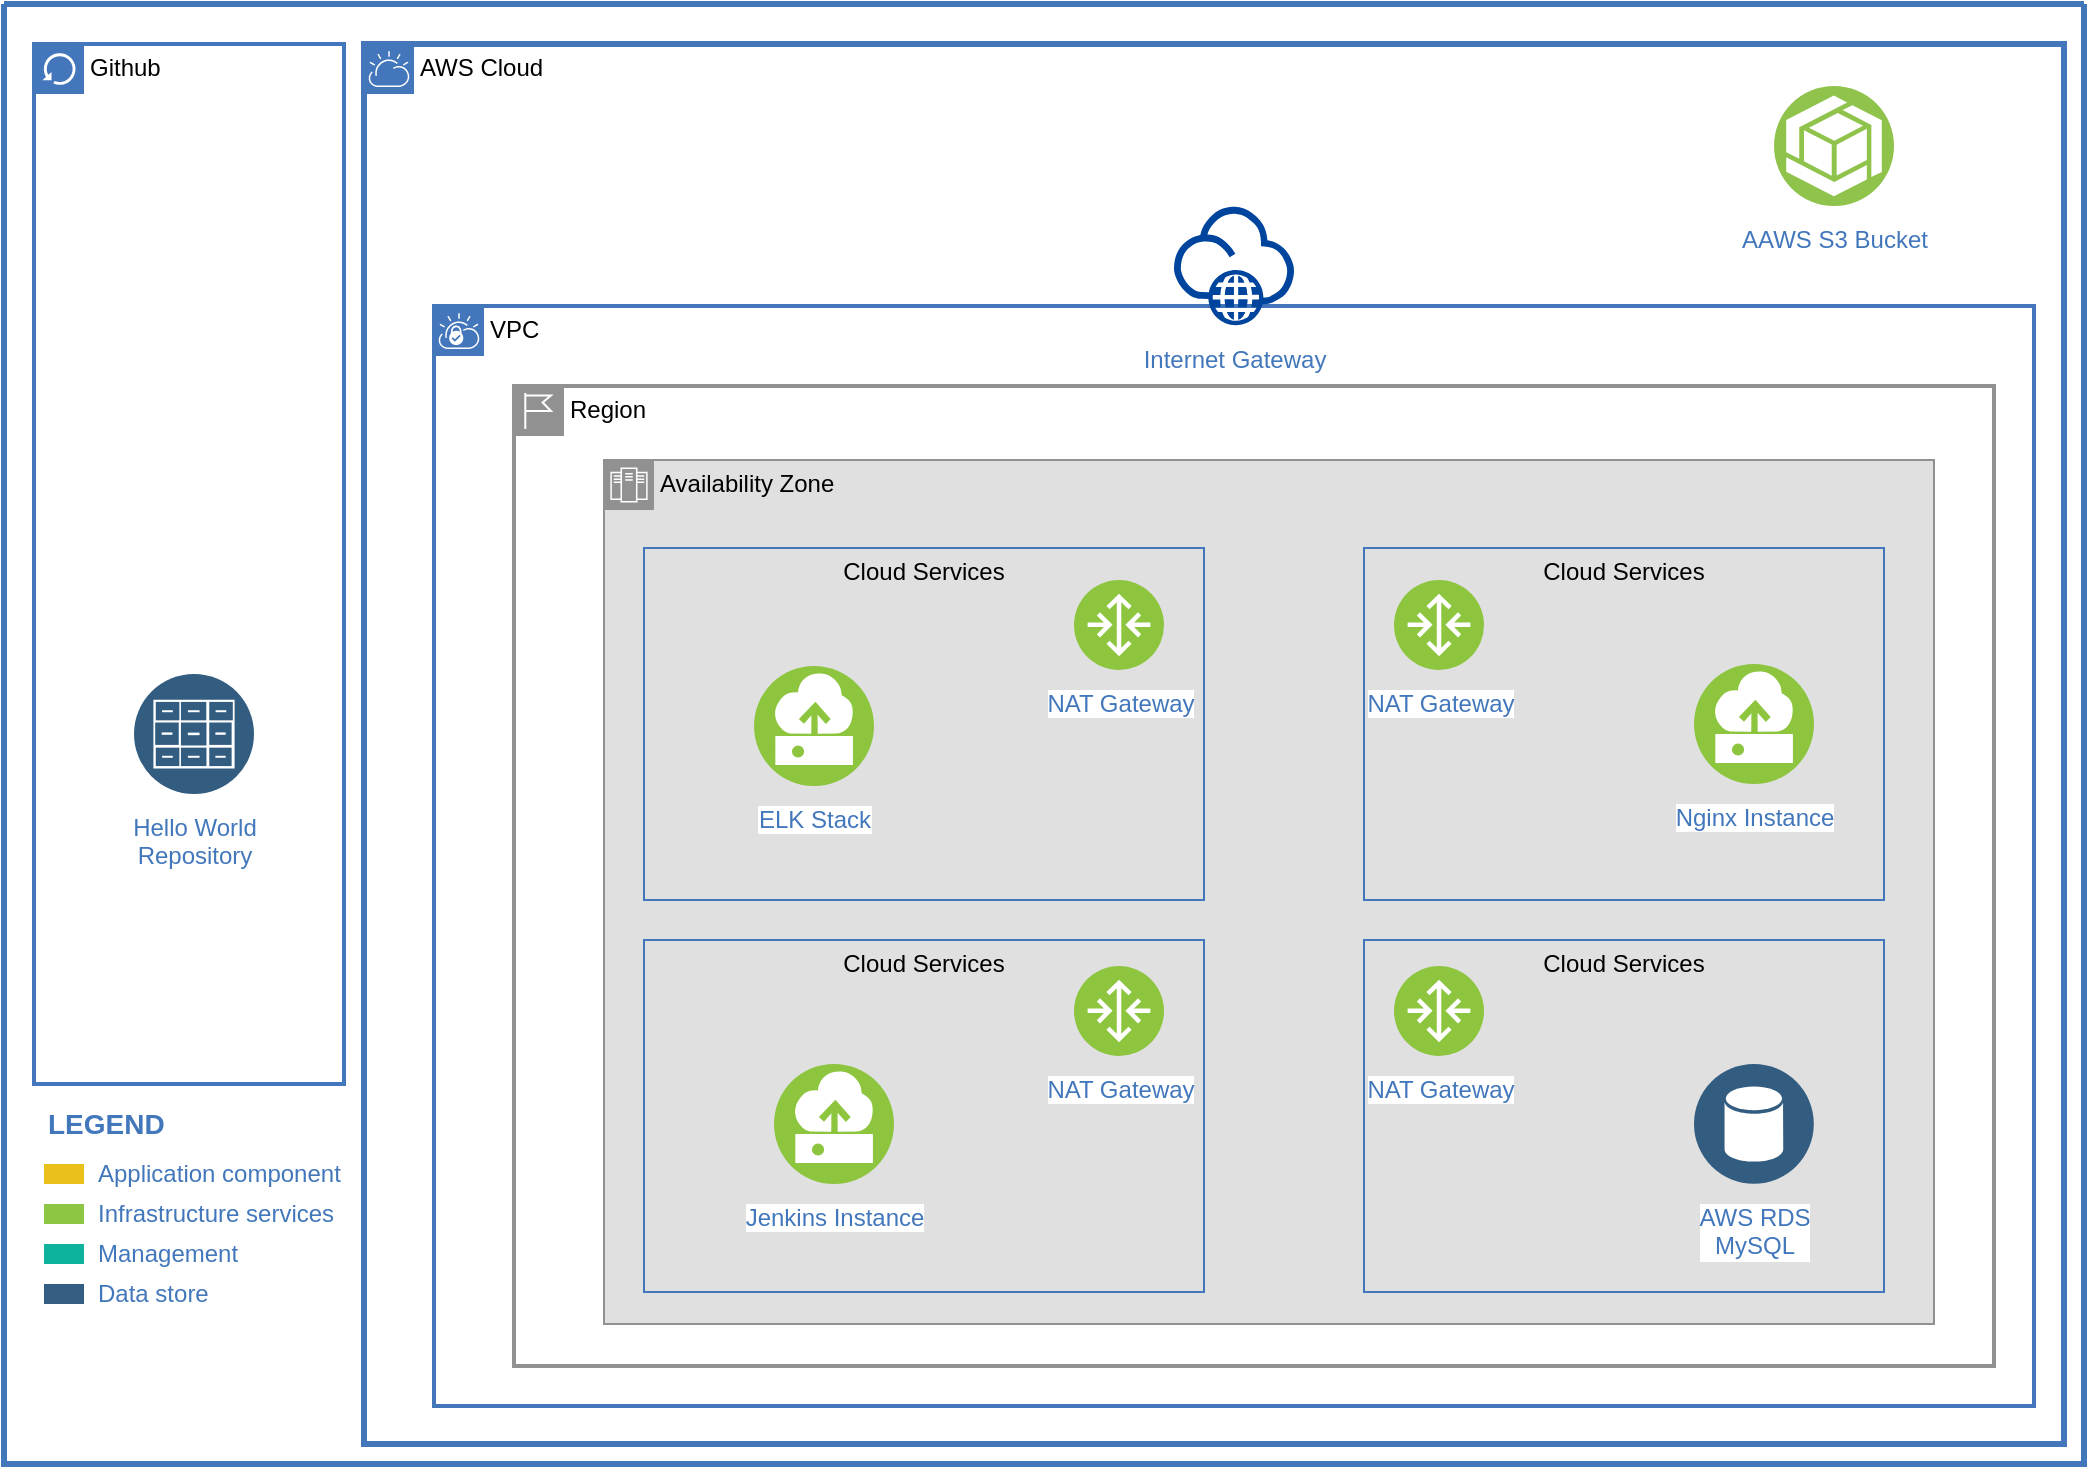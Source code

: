 <mxfile version="14.2.7" type="github">
  <diagram id="2f404044-711c-603c-8f00-f6bb4c023d3c" name="Page-1">
    <mxGraphModel dx="1374" dy="914" grid="1" gridSize="10" guides="1" tooltips="1" connect="1" arrows="1" fold="1" page="1" pageScale="1" pageWidth="1169" pageHeight="827" background="#ffffff" math="0" shadow="0">
      <root>
        <mxCell id="0" />
        <mxCell id="1" parent="0" />
        <mxCell id="21" value="" style="swimlane;shadow=0;strokeColor=#4277BB;fillColor=#ffffff;fontColor=none;align=right;startSize=0;collapsible=0;noLabel=1;strokeWidth=3;" parent="1" vertex="1">
          <mxGeometry x="65" y="49" width="1040" height="730" as="geometry" />
        </mxCell>
        <mxCell id="50" value="Application component" style="rounded=0;html=1;shadow=0;labelBackgroundColor=none;strokeColor=none;strokeWidth=2;fillColor=#EBC01A;gradientColor=none;fontSize=12;fontColor=#4277BB;align=left;labelPosition=right;verticalLabelPosition=middle;verticalAlign=middle;spacingLeft=5;" parent="21" vertex="1">
          <mxGeometry x="20" y="580" width="20" height="10" as="geometry" />
        </mxCell>
        <mxCell id="51" value="Infrastructure services" style="rounded=0;html=1;shadow=0;labelBackgroundColor=none;strokeColor=none;strokeWidth=2;fillColor=#8DC642;gradientColor=none;fontSize=12;fontColor=#4277BB;align=left;labelPosition=right;verticalLabelPosition=middle;verticalAlign=middle;spacingLeft=5;" parent="21" vertex="1">
          <mxGeometry x="20" y="600" width="20" height="10" as="geometry" />
        </mxCell>
        <mxCell id="52" value="Management" style="rounded=0;html=1;shadow=0;labelBackgroundColor=none;strokeColor=none;strokeWidth=2;fillColor=#0DB39D;gradientColor=none;fontSize=12;fontColor=#4277BB;align=left;labelPosition=right;verticalLabelPosition=middle;verticalAlign=middle;spacingLeft=5;" parent="21" vertex="1">
          <mxGeometry x="20" y="620" width="20" height="10" as="geometry" />
        </mxCell>
        <mxCell id="53" value="Data store" style="rounded=0;html=1;shadow=0;labelBackgroundColor=none;strokeColor=none;strokeWidth=2;fillColor=#335D81;gradientColor=none;fontSize=12;fontColor=#4277BB;align=left;labelPosition=right;verticalLabelPosition=middle;verticalAlign=middle;spacingLeft=5;" parent="21" vertex="1">
          <mxGeometry x="20" y="640" width="20" height="10" as="geometry" />
        </mxCell>
        <mxCell id="59" value="LEGEND" style="text;html=1;align=left;verticalAlign=middle;fontColor=#4277BB;shadow=0;dashed=0;strokeColor=none;fillColor=none;labelBackgroundColor=none;fontStyle=1;fontSize=14;spacingLeft=0;" parent="21" vertex="1">
          <mxGeometry x="20" y="550" width="150" height="20" as="geometry" />
        </mxCell>
        <mxCell id="rBLo1rTCJaQZ21ExzKJR-92" value="AWS Cloud" style="shape=mxgraph.ibm.box;prType=cloud;fontStyle=0;verticalAlign=top;align=left;spacingLeft=32;spacingTop=4;fillColor=none;rounded=0;whiteSpace=wrap;html=1;strokeColor=#4376BB;strokeWidth=3;dashed=0;container=1;spacing=-4;collapsible=0;expand=0;recursiveResize=0;" vertex="1" parent="21">
          <mxGeometry x="180" y="20" width="850" height="700" as="geometry" />
        </mxCell>
        <mxCell id="rBLo1rTCJaQZ21ExzKJR-93" value="VPC" style="shape=mxgraph.ibm.box;prType=vpc;fontStyle=0;verticalAlign=top;align=left;spacingLeft=32;spacingTop=4;fillColor=none;rounded=0;whiteSpace=wrap;html=1;strokeColor=#4376BB;strokeWidth=2;dashed=0;container=1;spacing=-4;collapsible=0;expand=0;recursiveResize=0;" vertex="1" parent="rBLo1rTCJaQZ21ExzKJR-92">
          <mxGeometry x="35" y="131" width="800" height="550" as="geometry" />
        </mxCell>
        <mxCell id="rBLo1rTCJaQZ21ExzKJR-94" value="Region" style="shape=mxgraph.ibm.box;prType=region;fontStyle=0;verticalAlign=top;align=left;spacingLeft=32;spacingTop=4;fillColor=none;rounded=0;whiteSpace=wrap;html=1;strokeColor=#919191;strokeWidth=2;dashed=0;container=1;spacing=-4;collapsible=0;expand=0;recursiveResize=0;" vertex="1" parent="rBLo1rTCJaQZ21ExzKJR-93">
          <mxGeometry x="40" y="40" width="740" height="490" as="geometry" />
        </mxCell>
        <mxCell id="rBLo1rTCJaQZ21ExzKJR-95" value="Availability Zone" style="shape=mxgraph.ibm.box;prType=zone;fontStyle=0;verticalAlign=top;align=left;spacingLeft=32;spacingTop=4;fillColor=#E0E0E0;rounded=0;whiteSpace=wrap;html=1;strokeColor=#919191;strokeWidth=1;dashed=0;container=1;spacing=-4;collapsible=0;expand=0;recursiveResize=0;" vertex="1" parent="rBLo1rTCJaQZ21ExzKJR-94">
          <mxGeometry x="45" y="37" width="665" height="432" as="geometry" />
        </mxCell>
        <mxCell id="rBLo1rTCJaQZ21ExzKJR-99" value="Cloud Services" style="fontStyle=0;verticalAlign=top;align=center;spacingTop=-2;fillColor=none;rounded=0;whiteSpace=wrap;html=1;strokeColor=#4376BB;strokeWidth=1;dashed=0;container=1;collapsible=0;expand=0;recursiveResize=0;" vertex="1" parent="rBLo1rTCJaQZ21ExzKJR-95">
          <mxGeometry x="20" y="44" width="280" height="176" as="geometry" />
        </mxCell>
        <mxCell id="rBLo1rTCJaQZ21ExzKJR-123" value="NAT Gateway" style="aspect=fixed;perimeter=ellipsePerimeter;html=1;align=center;shadow=0;dashed=0;fontColor=#4277BB;labelBackgroundColor=#ffffff;fontSize=12;spacingTop=3;image;image=img/lib/ibm/vpc/Router.svg;" vertex="1" parent="rBLo1rTCJaQZ21ExzKJR-99">
          <mxGeometry x="215" y="16" width="45" height="45" as="geometry" />
        </mxCell>
        <mxCell id="rBLo1rTCJaQZ21ExzKJR-127" value="ELK Stack" style="aspect=fixed;perimeter=ellipsePerimeter;html=1;align=center;shadow=0;dashed=0;fontColor=#4277BB;labelBackgroundColor=#ffffff;fontSize=12;spacingTop=3;image;image=img/lib/ibm/vpc/Instance.svg;" vertex="1" parent="rBLo1rTCJaQZ21ExzKJR-99">
          <mxGeometry x="55" y="59" width="60" height="60" as="geometry" />
        </mxCell>
        <mxCell id="rBLo1rTCJaQZ21ExzKJR-104" value="Cloud Services" style="fontStyle=0;verticalAlign=top;align=center;spacingTop=-2;fillColor=none;rounded=0;whiteSpace=wrap;html=1;strokeColor=#4376BB;strokeWidth=1;dashed=0;container=1;collapsible=0;expand=0;recursiveResize=0;" vertex="1" parent="rBLo1rTCJaQZ21ExzKJR-95">
          <mxGeometry x="380" y="44" width="260" height="176" as="geometry" />
        </mxCell>
        <mxCell id="rBLo1rTCJaQZ21ExzKJR-124" value="NAT Gateway" style="aspect=fixed;perimeter=ellipsePerimeter;html=1;align=center;shadow=0;dashed=0;fontColor=#4277BB;labelBackgroundColor=#ffffff;fontSize=12;spacingTop=3;image;image=img/lib/ibm/vpc/Router.svg;" vertex="1" parent="rBLo1rTCJaQZ21ExzKJR-104">
          <mxGeometry x="15" y="16" width="45" height="45" as="geometry" />
        </mxCell>
        <mxCell id="rBLo1rTCJaQZ21ExzKJR-128" value="Nginx Instance" style="aspect=fixed;perimeter=ellipsePerimeter;html=1;align=center;shadow=0;dashed=0;fontColor=#4277BB;labelBackgroundColor=#ffffff;fontSize=12;spacingTop=3;image;image=img/lib/ibm/vpc/Instance.svg;" vertex="1" parent="rBLo1rTCJaQZ21ExzKJR-104">
          <mxGeometry x="165" y="58" width="60" height="60" as="geometry" />
        </mxCell>
        <mxCell id="rBLo1rTCJaQZ21ExzKJR-105" value="Cloud Services" style="fontStyle=0;verticalAlign=top;align=center;spacingTop=-2;fillColor=none;rounded=0;whiteSpace=wrap;html=1;strokeColor=#4376BB;strokeWidth=1;dashed=0;container=1;collapsible=0;expand=0;recursiveResize=0;" vertex="1" parent="rBLo1rTCJaQZ21ExzKJR-95">
          <mxGeometry x="20" y="240" width="280" height="176" as="geometry" />
        </mxCell>
        <mxCell id="rBLo1rTCJaQZ21ExzKJR-125" value="NAT Gateway" style="aspect=fixed;perimeter=ellipsePerimeter;html=1;align=center;shadow=0;dashed=0;fontColor=#4277BB;labelBackgroundColor=#ffffff;fontSize=12;spacingTop=3;image;image=img/lib/ibm/vpc/Router.svg;" vertex="1" parent="rBLo1rTCJaQZ21ExzKJR-105">
          <mxGeometry x="215" y="13" width="45" height="45" as="geometry" />
        </mxCell>
        <mxCell id="rBLo1rTCJaQZ21ExzKJR-129" value="Jenkins Instance" style="aspect=fixed;perimeter=ellipsePerimeter;html=1;align=center;shadow=0;dashed=0;fontColor=#4277BB;labelBackgroundColor=#ffffff;fontSize=12;spacingTop=3;image;image=img/lib/ibm/vpc/Instance.svg;" vertex="1" parent="rBLo1rTCJaQZ21ExzKJR-105">
          <mxGeometry x="65" y="62" width="60" height="60" as="geometry" />
        </mxCell>
        <mxCell id="rBLo1rTCJaQZ21ExzKJR-117" value="Cloud Services" style="fontStyle=0;verticalAlign=top;align=center;spacingTop=-2;fillColor=none;rounded=0;whiteSpace=wrap;html=1;strokeColor=#4376BB;strokeWidth=1;dashed=0;container=1;collapsible=0;expand=0;recursiveResize=0;" vertex="1" parent="rBLo1rTCJaQZ21ExzKJR-95">
          <mxGeometry x="380" y="240" width="260" height="176" as="geometry" />
        </mxCell>
        <mxCell id="rBLo1rTCJaQZ21ExzKJR-126" value="NAT Gateway" style="aspect=fixed;perimeter=ellipsePerimeter;html=1;align=center;shadow=0;dashed=0;fontColor=#4277BB;labelBackgroundColor=#ffffff;fontSize=12;spacingTop=3;image;image=img/lib/ibm/vpc/Router.svg;" vertex="1" parent="rBLo1rTCJaQZ21ExzKJR-117">
          <mxGeometry x="15" y="13" width="45" height="45" as="geometry" />
        </mxCell>
        <mxCell id="rBLo1rTCJaQZ21ExzKJR-131" value="AWS RDS&lt;br&gt;MySQL" style="aspect=fixed;perimeter=ellipsePerimeter;html=1;align=center;shadow=0;dashed=0;fontColor=#4277BB;labelBackgroundColor=#ffffff;fontSize=12;spacingTop=3;image;image=img/lib/ibm/data/data_services.svg;" vertex="1" parent="rBLo1rTCJaQZ21ExzKJR-117">
          <mxGeometry x="165" y="62" width="60" height="60" as="geometry" />
        </mxCell>
        <mxCell id="rBLo1rTCJaQZ21ExzKJR-119" value="Internet Gateway" style="aspect=fixed;perimeter=ellipsePerimeter;html=1;align=center;shadow=0;dashed=0;fontColor=#4277BB;labelBackgroundColor=#ffffff;fontSize=12;spacingTop=3;image;image=img/lib/ibm/vpc/Internet.svg;" vertex="1" parent="rBLo1rTCJaQZ21ExzKJR-92">
          <mxGeometry x="405" y="81" width="60" height="60" as="geometry" />
        </mxCell>
        <mxCell id="rBLo1rTCJaQZ21ExzKJR-120" value="AAWS S3 Bucket" style="aspect=fixed;perimeter=ellipsePerimeter;html=1;align=center;shadow=0;dashed=0;fontColor=#4277BB;labelBackgroundColor=#ffffff;fontSize=12;spacingTop=3;image;image=img/lib/ibm/vpc/ObjectStorage.svg;" vertex="1" parent="rBLo1rTCJaQZ21ExzKJR-92">
          <mxGeometry x="705" y="21" width="60" height="60" as="geometry" />
        </mxCell>
        <mxCell id="rBLo1rTCJaQZ21ExzKJR-118" value="Github" style="shape=mxgraph.ibm.box;prType=classic;fontStyle=0;verticalAlign=top;align=left;spacingLeft=32;spacingTop=4;fillColor=none;rounded=0;whiteSpace=wrap;html=1;strokeColor=#4376BB;strokeWidth=2;dashed=0;container=1;spacing=-4;collapsible=0;expand=0;recursiveResize=0;" vertex="1" parent="21">
          <mxGeometry x="15" y="20" width="155" height="520" as="geometry" />
        </mxCell>
        <mxCell id="rBLo1rTCJaQZ21ExzKJR-132" value="Hello World&lt;br&gt;Repository" style="aspect=fixed;perimeter=ellipsePerimeter;html=1;align=center;shadow=0;dashed=0;fontColor=#4277BB;labelBackgroundColor=#ffffff;fontSize=12;spacingTop=3;image;image=img/lib/ibm/data/file_repository.svg;" vertex="1" parent="rBLo1rTCJaQZ21ExzKJR-118">
          <mxGeometry x="50" y="315" width="60" height="60" as="geometry" />
        </mxCell>
      </root>
    </mxGraphModel>
  </diagram>
</mxfile>
